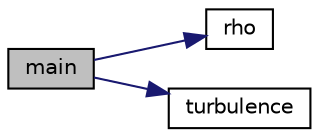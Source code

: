 digraph "main"
{
  bgcolor="transparent";
  edge [fontname="Helvetica",fontsize="10",labelfontname="Helvetica",labelfontsize="10"];
  node [fontname="Helvetica",fontsize="10",shape=record];
  rankdir="LR";
  Node1 [label="main",height=0.2,width=0.4,color="black", fillcolor="grey75", style="filled", fontcolor="black"];
  Node1 -> Node2 [color="midnightblue",fontsize="10",style="solid",fontname="Helvetica"];
  Node2 [label="rho",height=0.2,width=0.4,color="black",URL="$a00091.html#aa74838e1f8f89be91e7a5f1d70d08fb1"];
  Node1 -> Node3 [color="midnightblue",fontsize="10",style="solid",fontname="Helvetica"];
  Node3 [label="turbulence",height=0.2,width=0.4,color="black",URL="$a00091.html#ac06391579e3bd64067c1f6a8e84e6f35"];
}
